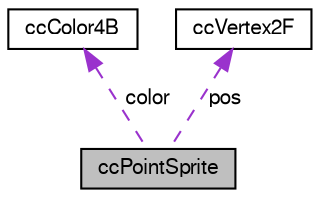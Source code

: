 digraph G
{
  bgcolor="transparent";
  edge [fontname="FreeSans",fontsize="10",labelfontname="FreeSans",labelfontsize="10"];
  node [fontname="FreeSans",fontsize="10",shape=record];
  Node1 [label="ccPointSprite",height=0.2,width=0.4,color="black", fillcolor="grey75", style="filled" fontcolor="black"];
  Node2 -> Node1 [dir="back",color="darkorchid3",fontsize="10",style="dashed",label=" color" ,fontname="FreeSans"];
  Node2 [label="ccColor4B",height=0.2,width=0.4,color="black",URL="$structcc_color4_b.html"];
  Node3 -> Node1 [dir="back",color="darkorchid3",fontsize="10",style="dashed",label=" pos" ,fontname="FreeSans"];
  Node3 [label="ccVertex2F",height=0.2,width=0.4,color="black",URL="$structcc_vertex2_f.html"];
}
